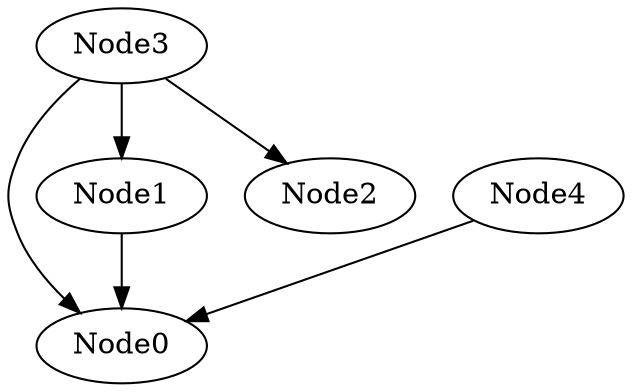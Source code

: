 // The Round Table
digraph {
	Node0
	Node1
	Node2
	Node3
	Node4
	Node4 -> Node0

	Node3 -> Node0

	Node3 -> Node1

	Node3 -> Node2

	Node1 -> Node0

}
